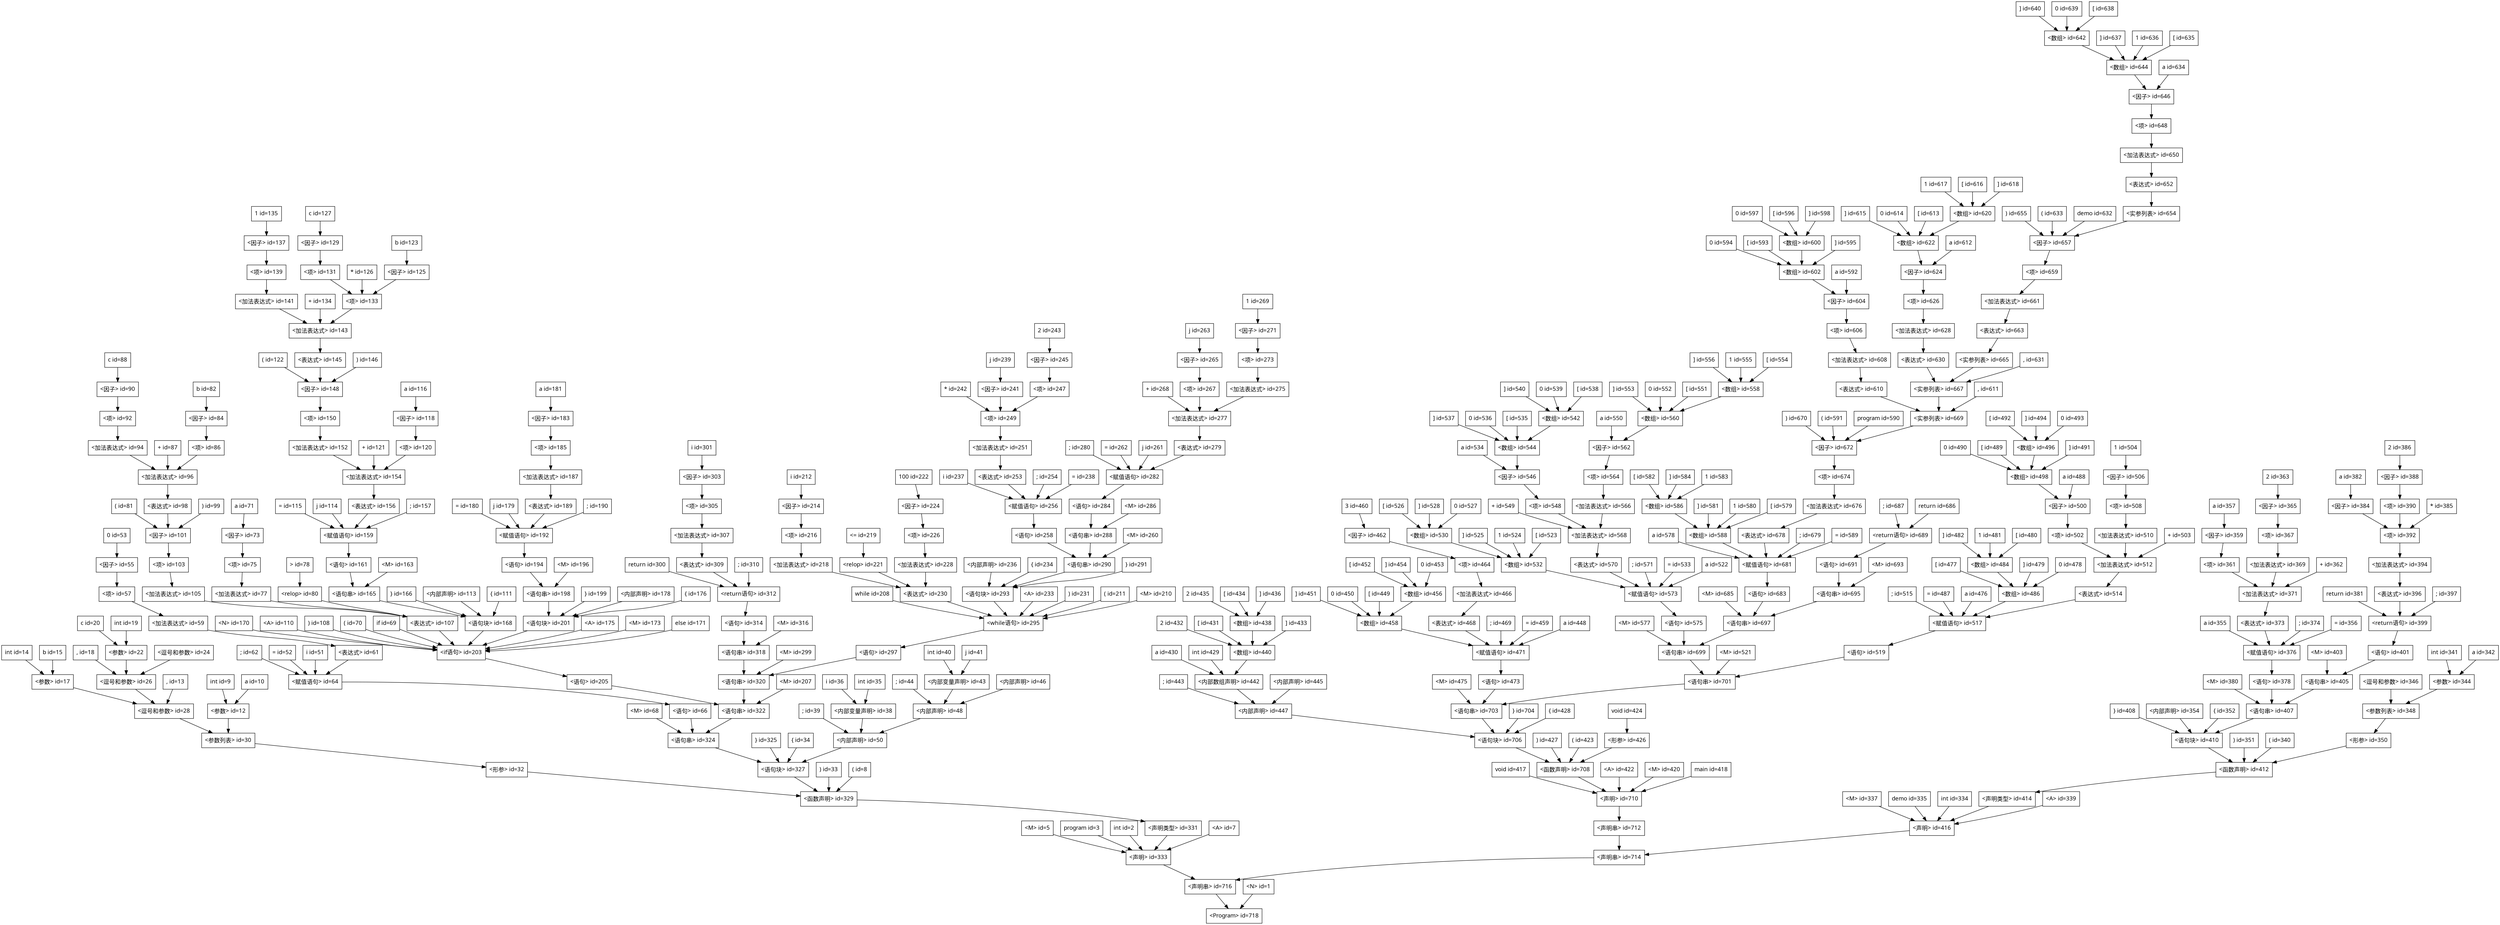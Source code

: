 digraph G{
edge[fontname = "FangSong"];
node[shape = box, fontname = "FangSong" size = "20,20"];
"a id=10" -> "<参数> id=12";
"int id=9" -> "<参数> id=12";
"b id=15" -> "<参数> id=17";
"int id=14" -> "<参数> id=17";
"c id=20" -> "<参数> id=22";
"int id=19" -> "<参数> id=22";
"<逗号和参数> id=24" -> "<逗号和参数> id=26";
"<参数> id=22" -> "<逗号和参数> id=26";
", id=18" -> "<逗号和参数> id=26";
"<逗号和参数> id=26" -> "<逗号和参数> id=28";
"<参数> id=17" -> "<逗号和参数> id=28";
", id=13" -> "<逗号和参数> id=28";
"<逗号和参数> id=28" -> "<参数列表> id=30";
"<参数> id=12" -> "<参数列表> id=30";
"<参数列表> id=30" -> "<形参> id=32";
"i id=36" -> "<内部变量声明> id=38";
"int id=35" -> "<内部变量声明> id=38";
"j id=41" -> "<内部变量声明> id=43";
"int id=40" -> "<内部变量声明> id=43";
"<内部声明> id=46" -> "<内部声明> id=48";
"; id=44" -> "<内部声明> id=48";
"<内部变量声明> id=43" -> "<内部声明> id=48";
"<内部声明> id=48" -> "<内部声明> id=50";
"; id=39" -> "<内部声明> id=50";
"<内部变量声明> id=38" -> "<内部声明> id=50";
"0 id=53" -> "<因子> id=55";
"<因子> id=55" -> "<项> id=57";
"<项> id=57" -> "<加法表达式> id=59";
"<加法表达式> id=59" -> "<表达式> id=61";
"; id=62" -> "<赋值语句> id=64";
"<表达式> id=61" -> "<赋值语句> id=64";
"= id=52" -> "<赋值语句> id=64";
"i id=51" -> "<赋值语句> id=64";
"<赋值语句> id=64" -> "<语句> id=66";
"a id=71" -> "<因子> id=73";
"<因子> id=73" -> "<项> id=75";
"<项> id=75" -> "<加法表达式> id=77";
"> id=78" -> "<relop> id=80";
"b id=82" -> "<因子> id=84";
"<因子> id=84" -> "<项> id=86";
"c id=88" -> "<因子> id=90";
"<因子> id=90" -> "<项> id=92";
"<项> id=92" -> "<加法表达式> id=94";
"<加法表达式> id=94" -> "<加法表达式> id=96";
"+ id=87" -> "<加法表达式> id=96";
"<项> id=86" -> "<加法表达式> id=96";
"<加法表达式> id=96" -> "<表达式> id=98";
") id=99" -> "<因子> id=101";
"<表达式> id=98" -> "<因子> id=101";
"( id=81" -> "<因子> id=101";
"<因子> id=101" -> "<项> id=103";
"<项> id=103" -> "<加法表达式> id=105";
"<加法表达式> id=105" -> "<表达式> id=107";
"<relop> id=80" -> "<表达式> id=107";
"<加法表达式> id=77" -> "<表达式> id=107";
"a id=116" -> "<因子> id=118";
"<因子> id=118" -> "<项> id=120";
"b id=123" -> "<因子> id=125";
"c id=127" -> "<因子> id=129";
"<因子> id=129" -> "<项> id=131";
"<项> id=131" -> "<项> id=133";
"* id=126" -> "<项> id=133";
"<因子> id=125" -> "<项> id=133";
"1 id=135" -> "<因子> id=137";
"<因子> id=137" -> "<项> id=139";
"<项> id=139" -> "<加法表达式> id=141";
"<加法表达式> id=141" -> "<加法表达式> id=143";
"+ id=134" -> "<加法表达式> id=143";
"<项> id=133" -> "<加法表达式> id=143";
"<加法表达式> id=143" -> "<表达式> id=145";
") id=146" -> "<因子> id=148";
"<表达式> id=145" -> "<因子> id=148";
"( id=122" -> "<因子> id=148";
"<因子> id=148" -> "<项> id=150";
"<项> id=150" -> "<加法表达式> id=152";
"<加法表达式> id=152" -> "<加法表达式> id=154";
"+ id=121" -> "<加法表达式> id=154";
"<项> id=120" -> "<加法表达式> id=154";
"<加法表达式> id=154" -> "<表达式> id=156";
"; id=157" -> "<赋值语句> id=159";
"<表达式> id=156" -> "<赋值语句> id=159";
"= id=115" -> "<赋值语句> id=159";
"j id=114" -> "<赋值语句> id=159";
"<赋值语句> id=159" -> "<语句> id=161";
"<M> id=163" -> "<语句串> id=165";
"<语句> id=161" -> "<语句串> id=165";
"} id=166" -> "<语句块> id=168";
"<语句串> id=165" -> "<语句块> id=168";
"<内部声明> id=113" -> "<语句块> id=168";
"{ id=111" -> "<语句块> id=168";
"a id=181" -> "<因子> id=183";
"<因子> id=183" -> "<项> id=185";
"<项> id=185" -> "<加法表达式> id=187";
"<加法表达式> id=187" -> "<表达式> id=189";
"; id=190" -> "<赋值语句> id=192";
"<表达式> id=189" -> "<赋值语句> id=192";
"= id=180" -> "<赋值语句> id=192";
"j id=179" -> "<赋值语句> id=192";
"<赋值语句> id=192" -> "<语句> id=194";
"<M> id=196" -> "<语句串> id=198";
"<语句> id=194" -> "<语句串> id=198";
"} id=199" -> "<语句块> id=201";
"<语句串> id=198" -> "<语句块> id=201";
"<内部声明> id=178" -> "<语句块> id=201";
"{ id=176" -> "<语句块> id=201";
"<语句块> id=201" -> "<if语句> id=203";
"<A> id=175" -> "<if语句> id=203";
"<M> id=173" -> "<if语句> id=203";
"else id=171" -> "<if语句> id=203";
"<N> id=170" -> "<if语句> id=203";
"<语句块> id=168" -> "<if语句> id=203";
"<A> id=110" -> "<if语句> id=203";
") id=108" -> "<if语句> id=203";
"<表达式> id=107" -> "<if语句> id=203";
"( id=70" -> "<if语句> id=203";
"if id=69" -> "<if语句> id=203";
"<if语句> id=203" -> "<语句> id=205";
"i id=212" -> "<因子> id=214";
"<因子> id=214" -> "<项> id=216";
"<项> id=216" -> "<加法表达式> id=218";
"<= id=219" -> "<relop> id=221";
"100 id=222" -> "<因子> id=224";
"<因子> id=224" -> "<项> id=226";
"<项> id=226" -> "<加法表达式> id=228";
"<加法表达式> id=228" -> "<表达式> id=230";
"<relop> id=221" -> "<表达式> id=230";
"<加法表达式> id=218" -> "<表达式> id=230";
"j id=239" -> "<因子> id=241";
"2 id=243" -> "<因子> id=245";
"<因子> id=245" -> "<项> id=247";
"<项> id=247" -> "<项> id=249";
"* id=242" -> "<项> id=249";
"<因子> id=241" -> "<项> id=249";
"<项> id=249" -> "<加法表达式> id=251";
"<加法表达式> id=251" -> "<表达式> id=253";
"; id=254" -> "<赋值语句> id=256";
"<表达式> id=253" -> "<赋值语句> id=256";
"= id=238" -> "<赋值语句> id=256";
"i id=237" -> "<赋值语句> id=256";
"<赋值语句> id=256" -> "<语句> id=258";
"j id=263" -> "<因子> id=265";
"<因子> id=265" -> "<项> id=267";
"1 id=269" -> "<因子> id=271";
"<因子> id=271" -> "<项> id=273";
"<项> id=273" -> "<加法表达式> id=275";
"<加法表达式> id=275" -> "<加法表达式> id=277";
"+ id=268" -> "<加法表达式> id=277";
"<项> id=267" -> "<加法表达式> id=277";
"<加法表达式> id=277" -> "<表达式> id=279";
"; id=280" -> "<赋值语句> id=282";
"<表达式> id=279" -> "<赋值语句> id=282";
"= id=262" -> "<赋值语句> id=282";
"j id=261" -> "<赋值语句> id=282";
"<赋值语句> id=282" -> "<语句> id=284";
"<M> id=286" -> "<语句串> id=288";
"<语句> id=284" -> "<语句串> id=288";
"<语句串> id=288" -> "<语句串> id=290";
"<M> id=260" -> "<语句串> id=290";
"<语句> id=258" -> "<语句串> id=290";
"} id=291" -> "<语句块> id=293";
"<语句串> id=290" -> "<语句块> id=293";
"<内部声明> id=236" -> "<语句块> id=293";
"{ id=234" -> "<语句块> id=293";
"<语句块> id=293" -> "<while语句> id=295";
"<A> id=233" -> "<while语句> id=295";
") id=231" -> "<while语句> id=295";
"<表达式> id=230" -> "<while语句> id=295";
"( id=211" -> "<while语句> id=295";
"<M> id=210" -> "<while语句> id=295";
"while id=208" -> "<while语句> id=295";
"<while语句> id=295" -> "<语句> id=297";
"i id=301" -> "<因子> id=303";
"<因子> id=303" -> "<项> id=305";
"<项> id=305" -> "<加法表达式> id=307";
"<加法表达式> id=307" -> "<表达式> id=309";
"; id=310" -> "<return语句> id=312";
"<表达式> id=309" -> "<return语句> id=312";
"return id=300" -> "<return语句> id=312";
"<return语句> id=312" -> "<语句> id=314";
"<M> id=316" -> "<语句串> id=318";
"<语句> id=314" -> "<语句串> id=318";
"<语句串> id=318" -> "<语句串> id=320";
"<M> id=299" -> "<语句串> id=320";
"<语句> id=297" -> "<语句串> id=320";
"<语句串> id=320" -> "<语句串> id=322";
"<M> id=207" -> "<语句串> id=322";
"<语句> id=205" -> "<语句串> id=322";
"<语句串> id=322" -> "<语句串> id=324";
"<M> id=68" -> "<语句串> id=324";
"<语句> id=66" -> "<语句串> id=324";
"} id=325" -> "<语句块> id=327";
"<语句串> id=324" -> "<语句块> id=327";
"<内部声明> id=50" -> "<语句块> id=327";
"{ id=34" -> "<语句块> id=327";
"<语句块> id=327" -> "<函数声明> id=329";
") id=33" -> "<函数声明> id=329";
"<形参> id=32" -> "<函数声明> id=329";
"( id=8" -> "<函数声明> id=329";
"<函数声明> id=329" -> "<声明类型> id=331";
"<声明类型> id=331" -> "<声明> id=333";
"<A> id=7" -> "<声明> id=333";
"<M> id=5" -> "<声明> id=333";
"program id=3" -> "<声明> id=333";
"int id=2" -> "<声明> id=333";
"a id=342" -> "<参数> id=344";
"int id=341" -> "<参数> id=344";
"<逗号和参数> id=346" -> "<参数列表> id=348";
"<参数> id=344" -> "<参数列表> id=348";
"<参数列表> id=348" -> "<形参> id=350";
"a id=357" -> "<因子> id=359";
"<因子> id=359" -> "<项> id=361";
"2 id=363" -> "<因子> id=365";
"<因子> id=365" -> "<项> id=367";
"<项> id=367" -> "<加法表达式> id=369";
"<加法表达式> id=369" -> "<加法表达式> id=371";
"+ id=362" -> "<加法表达式> id=371";
"<项> id=361" -> "<加法表达式> id=371";
"<加法表达式> id=371" -> "<表达式> id=373";
"; id=374" -> "<赋值语句> id=376";
"<表达式> id=373" -> "<赋值语句> id=376";
"= id=356" -> "<赋值语句> id=376";
"a id=355" -> "<赋值语句> id=376";
"<赋值语句> id=376" -> "<语句> id=378";
"a id=382" -> "<因子> id=384";
"2 id=386" -> "<因子> id=388";
"<因子> id=388" -> "<项> id=390";
"<项> id=390" -> "<项> id=392";
"* id=385" -> "<项> id=392";
"<因子> id=384" -> "<项> id=392";
"<项> id=392" -> "<加法表达式> id=394";
"<加法表达式> id=394" -> "<表达式> id=396";
"; id=397" -> "<return语句> id=399";
"<表达式> id=396" -> "<return语句> id=399";
"return id=381" -> "<return语句> id=399";
"<return语句> id=399" -> "<语句> id=401";
"<M> id=403" -> "<语句串> id=405";
"<语句> id=401" -> "<语句串> id=405";
"<语句串> id=405" -> "<语句串> id=407";
"<M> id=380" -> "<语句串> id=407";
"<语句> id=378" -> "<语句串> id=407";
"} id=408" -> "<语句块> id=410";
"<语句串> id=407" -> "<语句块> id=410";
"<内部声明> id=354" -> "<语句块> id=410";
"{ id=352" -> "<语句块> id=410";
"<语句块> id=410" -> "<函数声明> id=412";
") id=351" -> "<函数声明> id=412";
"<形参> id=350" -> "<函数声明> id=412";
"( id=340" -> "<函数声明> id=412";
"<函数声明> id=412" -> "<声明类型> id=414";
"<声明类型> id=414" -> "<声明> id=416";
"<A> id=339" -> "<声明> id=416";
"<M> id=337" -> "<声明> id=416";
"demo id=335" -> "<声明> id=416";
"int id=334" -> "<声明> id=416";
"void id=424" -> "<形参> id=426";
"] id=436" -> "<数组> id=438";
"2 id=435" -> "<数组> id=438";
"[ id=434" -> "<数组> id=438";
"<数组> id=438" -> "<数组> id=440";
"] id=433" -> "<数组> id=440";
"2 id=432" -> "<数组> id=440";
"[ id=431" -> "<数组> id=440";
"<数组> id=440" -> "<内部数组声明> id=442";
"a id=430" -> "<内部数组声明> id=442";
"int id=429" -> "<内部数组声明> id=442";
"<内部声明> id=445" -> "<内部声明> id=447";
"; id=443" -> "<内部声明> id=447";
"<内部数组声明> id=442" -> "<内部声明> id=447";
"] id=454" -> "<数组> id=456";
"0 id=453" -> "<数组> id=456";
"[ id=452" -> "<数组> id=456";
"<数组> id=456" -> "<数组> id=458";
"] id=451" -> "<数组> id=458";
"0 id=450" -> "<数组> id=458";
"[ id=449" -> "<数组> id=458";
"3 id=460" -> "<因子> id=462";
"<因子> id=462" -> "<项> id=464";
"<项> id=464" -> "<加法表达式> id=466";
"<加法表达式> id=466" -> "<表达式> id=468";
"; id=469" -> "<赋值语句> id=471";
"<表达式> id=468" -> "<赋值语句> id=471";
"= id=459" -> "<赋值语句> id=471";
"<数组> id=458" -> "<赋值语句> id=471";
"a id=448" -> "<赋值语句> id=471";
"<赋值语句> id=471" -> "<语句> id=473";
"] id=482" -> "<数组> id=484";
"1 id=481" -> "<数组> id=484";
"[ id=480" -> "<数组> id=484";
"<数组> id=484" -> "<数组> id=486";
"] id=479" -> "<数组> id=486";
"0 id=478" -> "<数组> id=486";
"[ id=477" -> "<数组> id=486";
"] id=494" -> "<数组> id=496";
"0 id=493" -> "<数组> id=496";
"[ id=492" -> "<数组> id=496";
"<数组> id=496" -> "<数组> id=498";
"] id=491" -> "<数组> id=498";
"0 id=490" -> "<数组> id=498";
"[ id=489" -> "<数组> id=498";
"<数组> id=498" -> "<因子> id=500";
"a id=488" -> "<因子> id=500";
"<因子> id=500" -> "<项> id=502";
"1 id=504" -> "<因子> id=506";
"<因子> id=506" -> "<项> id=508";
"<项> id=508" -> "<加法表达式> id=510";
"<加法表达式> id=510" -> "<加法表达式> id=512";
"+ id=503" -> "<加法表达式> id=512";
"<项> id=502" -> "<加法表达式> id=512";
"<加法表达式> id=512" -> "<表达式> id=514";
"; id=515" -> "<赋值语句> id=517";
"<表达式> id=514" -> "<赋值语句> id=517";
"= id=487" -> "<赋值语句> id=517";
"<数组> id=486" -> "<赋值语句> id=517";
"a id=476" -> "<赋值语句> id=517";
"<赋值语句> id=517" -> "<语句> id=519";
"] id=528" -> "<数组> id=530";
"0 id=527" -> "<数组> id=530";
"[ id=526" -> "<数组> id=530";
"<数组> id=530" -> "<数组> id=532";
"] id=525" -> "<数组> id=532";
"1 id=524" -> "<数组> id=532";
"[ id=523" -> "<数组> id=532";
"] id=540" -> "<数组> id=542";
"0 id=539" -> "<数组> id=542";
"[ id=538" -> "<数组> id=542";
"<数组> id=542" -> "<数组> id=544";
"] id=537" -> "<数组> id=544";
"0 id=536" -> "<数组> id=544";
"[ id=535" -> "<数组> id=544";
"<数组> id=544" -> "<因子> id=546";
"a id=534" -> "<因子> id=546";
"<因子> id=546" -> "<项> id=548";
"] id=556" -> "<数组> id=558";
"1 id=555" -> "<数组> id=558";
"[ id=554" -> "<数组> id=558";
"<数组> id=558" -> "<数组> id=560";
"] id=553" -> "<数组> id=560";
"0 id=552" -> "<数组> id=560";
"[ id=551" -> "<数组> id=560";
"<数组> id=560" -> "<因子> id=562";
"a id=550" -> "<因子> id=562";
"<因子> id=562" -> "<项> id=564";
"<项> id=564" -> "<加法表达式> id=566";
"<加法表达式> id=566" -> "<加法表达式> id=568";
"+ id=549" -> "<加法表达式> id=568";
"<项> id=548" -> "<加法表达式> id=568";
"<加法表达式> id=568" -> "<表达式> id=570";
"; id=571" -> "<赋值语句> id=573";
"<表达式> id=570" -> "<赋值语句> id=573";
"= id=533" -> "<赋值语句> id=573";
"<数组> id=532" -> "<赋值语句> id=573";
"a id=522" -> "<赋值语句> id=573";
"<赋值语句> id=573" -> "<语句> id=575";
"] id=584" -> "<数组> id=586";
"1 id=583" -> "<数组> id=586";
"[ id=582" -> "<数组> id=586";
"<数组> id=586" -> "<数组> id=588";
"] id=581" -> "<数组> id=588";
"1 id=580" -> "<数组> id=588";
"[ id=579" -> "<数组> id=588";
"] id=598" -> "<数组> id=600";
"0 id=597" -> "<数组> id=600";
"[ id=596" -> "<数组> id=600";
"<数组> id=600" -> "<数组> id=602";
"] id=595" -> "<数组> id=602";
"0 id=594" -> "<数组> id=602";
"[ id=593" -> "<数组> id=602";
"<数组> id=602" -> "<因子> id=604";
"a id=592" -> "<因子> id=604";
"<因子> id=604" -> "<项> id=606";
"<项> id=606" -> "<加法表达式> id=608";
"<加法表达式> id=608" -> "<表达式> id=610";
"] id=618" -> "<数组> id=620";
"1 id=617" -> "<数组> id=620";
"[ id=616" -> "<数组> id=620";
"<数组> id=620" -> "<数组> id=622";
"] id=615" -> "<数组> id=622";
"0 id=614" -> "<数组> id=622";
"[ id=613" -> "<数组> id=622";
"<数组> id=622" -> "<因子> id=624";
"a id=612" -> "<因子> id=624";
"<因子> id=624" -> "<项> id=626";
"<项> id=626" -> "<加法表达式> id=628";
"<加法表达式> id=628" -> "<表达式> id=630";
"] id=640" -> "<数组> id=642";
"0 id=639" -> "<数组> id=642";
"[ id=638" -> "<数组> id=642";
"<数组> id=642" -> "<数组> id=644";
"] id=637" -> "<数组> id=644";
"1 id=636" -> "<数组> id=644";
"[ id=635" -> "<数组> id=644";
"<数组> id=644" -> "<因子> id=646";
"a id=634" -> "<因子> id=646";
"<因子> id=646" -> "<项> id=648";
"<项> id=648" -> "<加法表达式> id=650";
"<加法表达式> id=650" -> "<表达式> id=652";
"<表达式> id=652" -> "<实参列表> id=654";
") id=655" -> "<因子> id=657";
"<实参列表> id=654" -> "<因子> id=657";
"( id=633" -> "<因子> id=657";
"demo id=632" -> "<因子> id=657";
"<因子> id=657" -> "<项> id=659";
"<项> id=659" -> "<加法表达式> id=661";
"<加法表达式> id=661" -> "<表达式> id=663";
"<表达式> id=663" -> "<实参列表> id=665";
"<实参列表> id=665" -> "<实参列表> id=667";
", id=631" -> "<实参列表> id=667";
"<表达式> id=630" -> "<实参列表> id=667";
"<实参列表> id=667" -> "<实参列表> id=669";
", id=611" -> "<实参列表> id=669";
"<表达式> id=610" -> "<实参列表> id=669";
") id=670" -> "<因子> id=672";
"<实参列表> id=669" -> "<因子> id=672";
"( id=591" -> "<因子> id=672";
"program id=590" -> "<因子> id=672";
"<因子> id=672" -> "<项> id=674";
"<项> id=674" -> "<加法表达式> id=676";
"<加法表达式> id=676" -> "<表达式> id=678";
"; id=679" -> "<赋值语句> id=681";
"<表达式> id=678" -> "<赋值语句> id=681";
"= id=589" -> "<赋值语句> id=681";
"<数组> id=588" -> "<赋值语句> id=681";
"a id=578" -> "<赋值语句> id=681";
"<赋值语句> id=681" -> "<语句> id=683";
"; id=687" -> "<return语句> id=689";
"return id=686" -> "<return语句> id=689";
"<return语句> id=689" -> "<语句> id=691";
"<M> id=693" -> "<语句串> id=695";
"<语句> id=691" -> "<语句串> id=695";
"<语句串> id=695" -> "<语句串> id=697";
"<M> id=685" -> "<语句串> id=697";
"<语句> id=683" -> "<语句串> id=697";
"<语句串> id=697" -> "<语句串> id=699";
"<M> id=577" -> "<语句串> id=699";
"<语句> id=575" -> "<语句串> id=699";
"<语句串> id=699" -> "<语句串> id=701";
"<M> id=521" -> "<语句串> id=701";
"<语句> id=519" -> "<语句串> id=701";
"<语句串> id=701" -> "<语句串> id=703";
"<M> id=475" -> "<语句串> id=703";
"<语句> id=473" -> "<语句串> id=703";
"} id=704" -> "<语句块> id=706";
"<语句串> id=703" -> "<语句块> id=706";
"<内部声明> id=447" -> "<语句块> id=706";
"{ id=428" -> "<语句块> id=706";
"<语句块> id=706" -> "<函数声明> id=708";
") id=427" -> "<函数声明> id=708";
"<形参> id=426" -> "<函数声明> id=708";
"( id=423" -> "<函数声明> id=708";
"<函数声明> id=708" -> "<声明> id=710";
"<A> id=422" -> "<声明> id=710";
"<M> id=420" -> "<声明> id=710";
"main id=418" -> "<声明> id=710";
"void id=417" -> "<声明> id=710";
"<声明> id=710" -> "<声明串> id=712";
"<声明串> id=712" -> "<声明串> id=714";
"<声明> id=416" -> "<声明串> id=714";
"<声明串> id=714" -> "<声明串> id=716";
"<声明> id=333" -> "<声明串> id=716";
"<声明串> id=716" -> "<Program> id=718";
"<N> id=1" -> "<Program> id=718";
}
